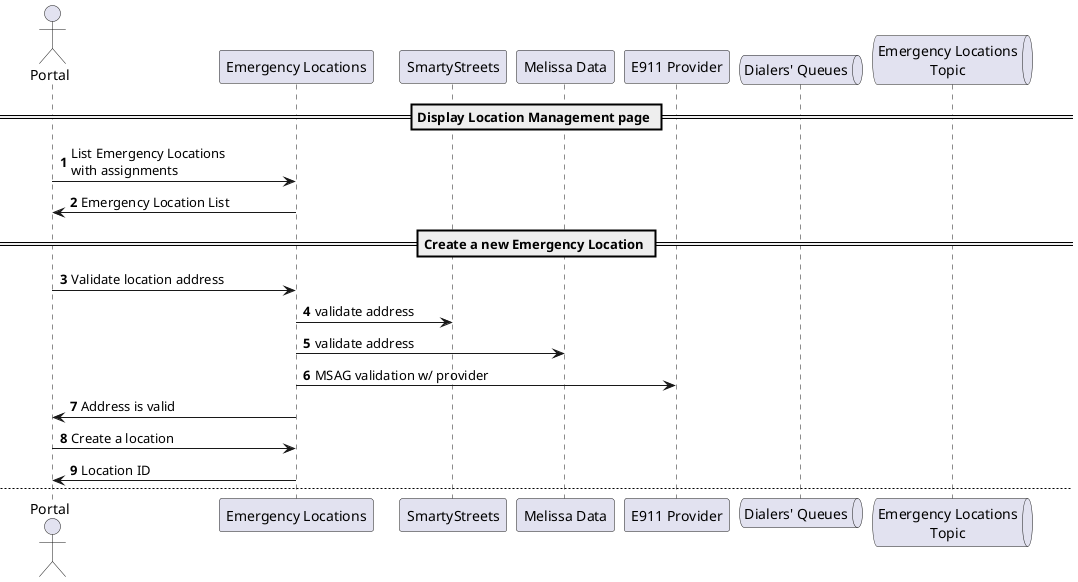 @startuml
'https://plantuml.com/sequence-diagram

autonumber

actor User as "Portal"
participant EL as "Emergency Locations"
participant "SmartyStreets" as ss
participant "Melissa Data" as md
participant "E911 Provider" as e911p
queue dialerq as "Dialers' Queues"
queue eltopic as "Emergency Locations\nTopic"

== Display Location Management page ==
User -> EL: List Emergency Locations\nwith assignments
EL -> User: Emergency Location List

== Create a new Emergency Location ==
User -> EL: Validate location address
EL -> ss: validate address
EL -> md: validate address
EL -> e911p: MSAG validation w/ provider
EL -> User: Address is valid
User -> EL: Create a location
EL -> User: Location ID

newpage

== Edit "Per User" Emergency Location ==
User -> EL: Get Emergency Location
EL -> User: Emergency Location
User -> EL: Validate location address
EL -> ss: validate address
EL -> md: validate address
EL -> e911p: MSAG validation w/ provider
EL -> User: Address is valid
User -> EL: Edited Location
alt is limited user
    alt is owned by user
        EL -> EL: update location
        alt has dialers
            EL -> eltopic: Publish emergency location\nwith all assigned dialers
        end
            EL -> User: Success
    else
        EL -> User: 403 Forbidden "Owned by other"
    end
else
    EL -> EL: update location
    alt has dialers
        EL -> eltopic: Publish emergency location\nwith all assigned dialers
    end
end

newpage

== Edit "Account" Emergency Location ==
User -> EL: Get Emergency Location
EL -> User: Emergency Location
User -> EL: Validate location address
EL -> ss: validate address
EL -> md: validate address
EL -> e911p: MSAG validation w/ provider
EL -> User: Address is valid
alt is limited user
    User -> User: clone location, owned by user
    User -> EL: Create Location
    User -> EL: assign location to owned dialers
else
    User -> EL: Edited Location
    EL -> EL: update location
    alt has dialers
        EL -> eltopic: Publish emergency location\nwith all assigned dialers
    end
end

newpage

== Delete Emergency Location ==
User -> EL: Delete Emergency Location
alt has dialers
    EL -> User: 409 Error,\nLocation has dialers
else
    EL -> User: Deleted
end

== Display Location Assignment page ==
User -> EL : List dialers\nwith assignments
EL -> User: Dialer List

newpage

== Read new dialer ==
dialerq -> EL: Dialer created
EL -> EL: Save dialer

== Read deleted dialer ==
dialerq -> EL: Dialer deleted
EL -> EL: Remove assignment
EL -> eltopic: Publish associated emergency location\nwith all remaining dialers
note left
is publishing necessary in this case?
end note

== (re)assign dialer ==
User -> EL: Assign dialer to\nemergency location
alt dialer is known to service and location ownership permits assignment
EL -> eltopic: Publish emergency location\nwith all assigned dialers
EL -> User: Success
else
EL -> User: 404 Dialer not found
end

@enduml